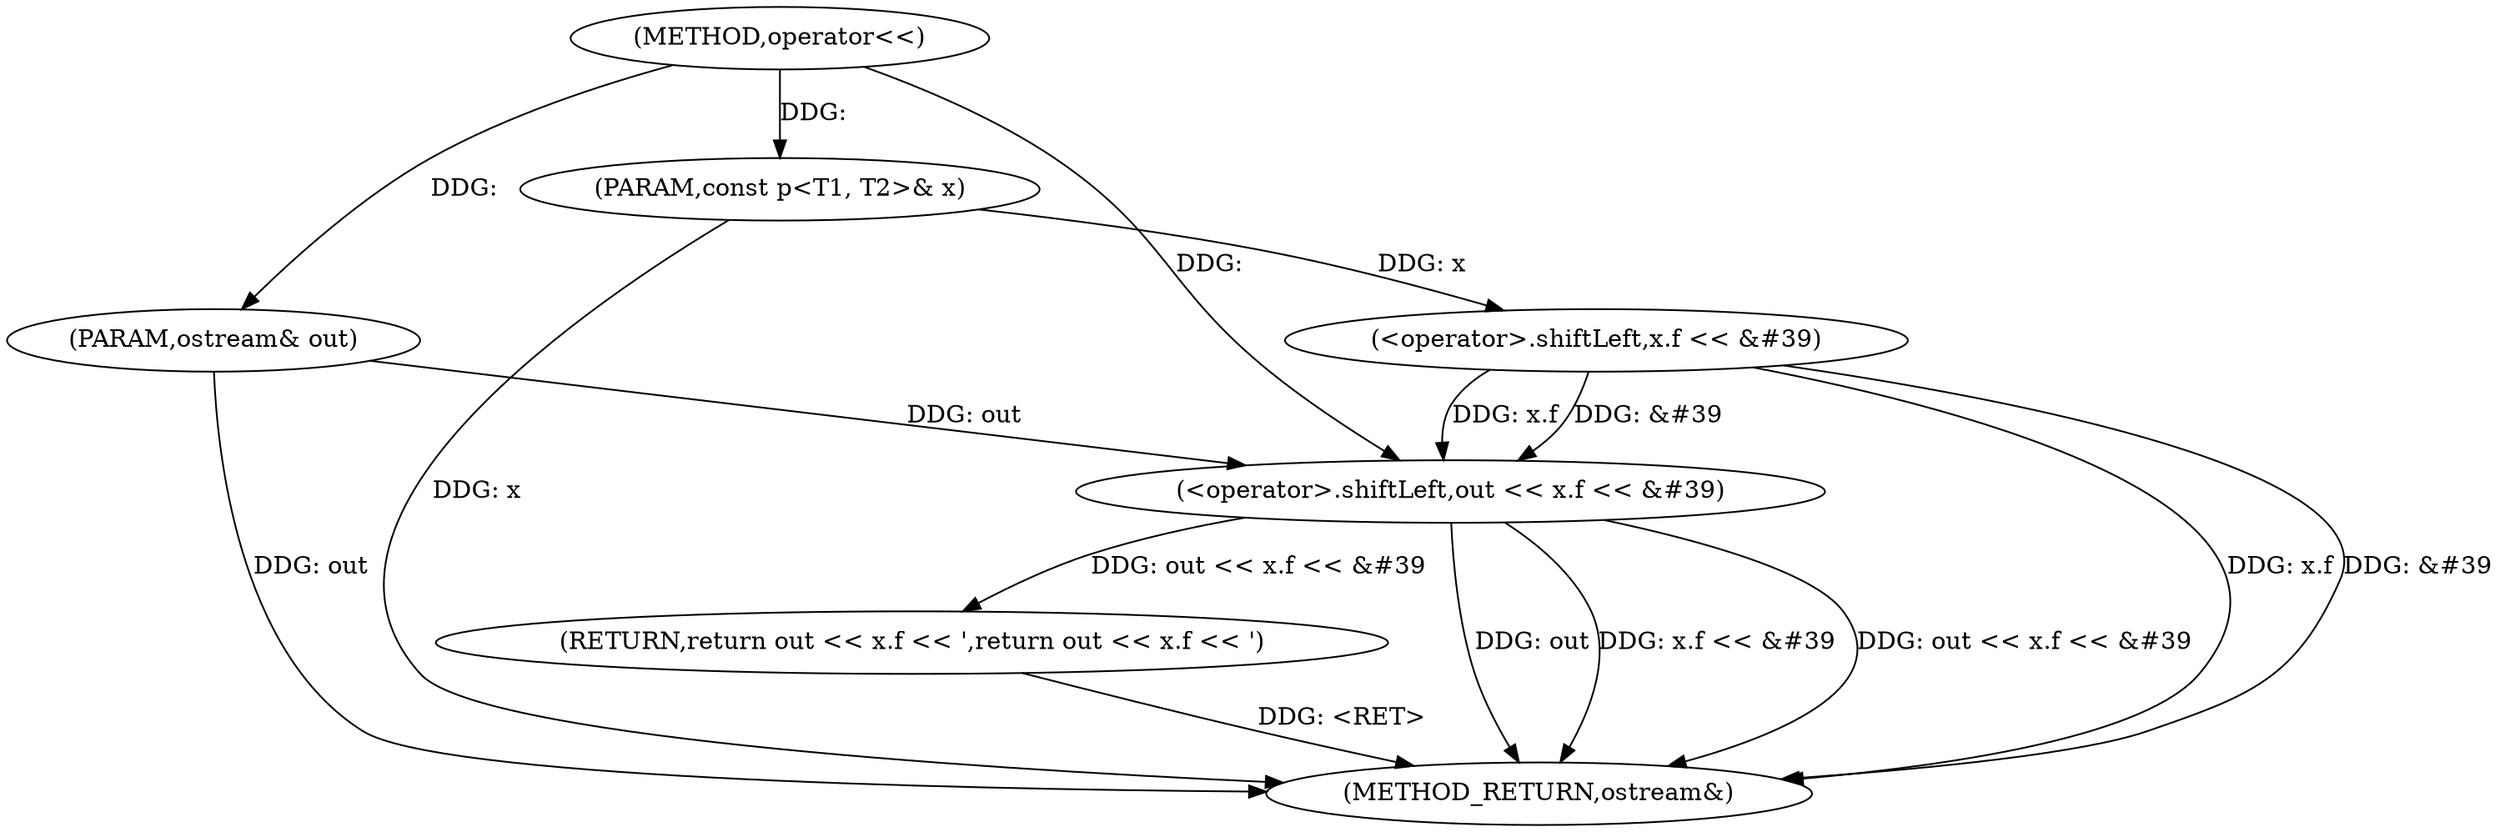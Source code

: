 digraph "operator<<" {  
"1001323" [label = "(METHOD,operator<<)" ]
"1001341" [label = "(METHOD_RETURN,ostream&)" ]
"1001324" [label = "(PARAM,ostream& out)" ]
"1001325" [label = "(PARAM,const p<T1, T2>& x)" ]
"1001327" [label = "(RETURN,return out << x.f << &#39;,return out << x.f << &#39;)" ]
"1001328" [label = "(<operator>.shiftLeft,out << x.f << &#39)" ]
"1001330" [label = "(<operator>.shiftLeft,x.f << &#39)" ]
  "1001324" -> "1001341"  [ label = "DDG: out"] 
  "1001325" -> "1001341"  [ label = "DDG: x"] 
  "1001328" -> "1001341"  [ label = "DDG: out"] 
  "1001330" -> "1001341"  [ label = "DDG: x.f"] 
  "1001330" -> "1001341"  [ label = "DDG: &#39"] 
  "1001328" -> "1001341"  [ label = "DDG: x.f << &#39"] 
  "1001328" -> "1001341"  [ label = "DDG: out << x.f << &#39"] 
  "1001327" -> "1001341"  [ label = "DDG: <RET>"] 
  "1001323" -> "1001324"  [ label = "DDG: "] 
  "1001323" -> "1001325"  [ label = "DDG: "] 
  "1001328" -> "1001327"  [ label = "DDG: out << x.f << &#39"] 
  "1001324" -> "1001328"  [ label = "DDG: out"] 
  "1001323" -> "1001328"  [ label = "DDG: "] 
  "1001330" -> "1001328"  [ label = "DDG: x.f"] 
  "1001330" -> "1001328"  [ label = "DDG: &#39"] 
  "1001325" -> "1001330"  [ label = "DDG: x"] 
}
